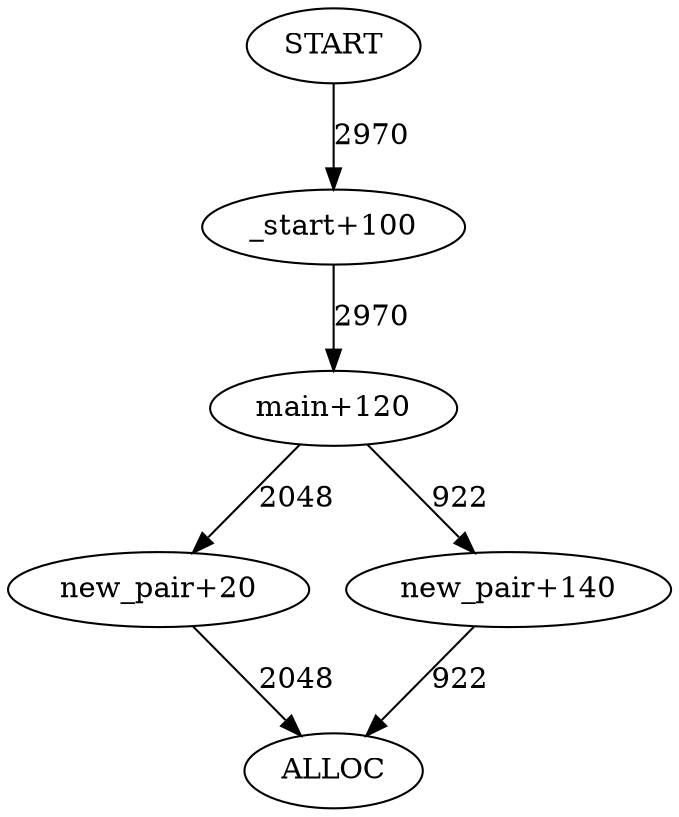 /* produced by mprof 1.1 from test.out */

digraph "allocation call graph"
{
    "START" -> "_start+100" [label = "2970"];
    "_start+100" -> "main+120" [label = "2970"];
    "main+120" -> "new_pair+20" [label = "2048"];
    "new_pair+20" -> "ALLOC" [label = "2048"];
    "main+120" -> "new_pair+140" [label = "922"];
    "new_pair+140" -> "ALLOC" [label = "922"];
}
